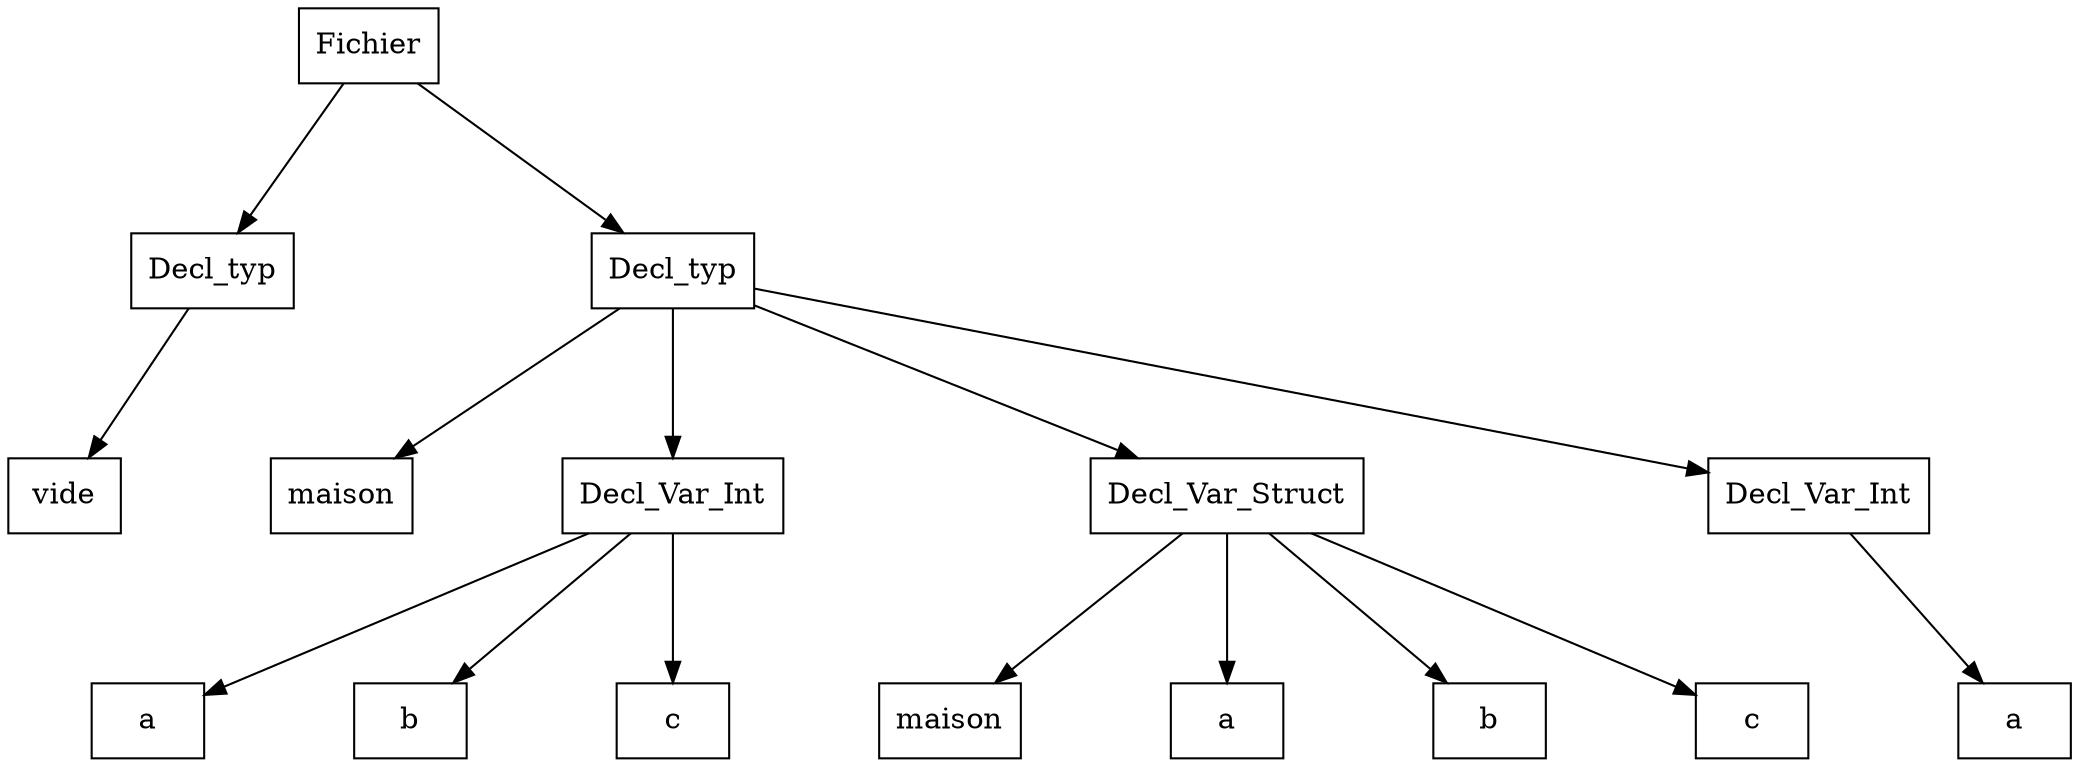 digraph "ast"{

	nodesep=1;
	ranksep=1;

	N0 [label="Fichier", shape="box"];
	N1 [label="Decl_typ", shape="box"];
	N2 [label="vide", shape="box"];
	N3 [label="Decl_typ", shape="box"];
	N4 [label="maison", shape="box"];
	N5 [label="Decl_Var_Int", shape="box"];
	N6 [label="a", shape="box"];
	N7 [label="b", shape="box"];
	N8 [label="c", shape="box"];
	N9 [label="Decl_Var_Struct", shape="box"];
	N10 [label="maison", shape="box"];
	N11 [label="a", shape="box"];
	N12 [label="b", shape="box"];
	N13 [label="c", shape="box"];
	N14 [label="Decl_Var_Int", shape="box"];
	N15 [label="a", shape="box"];

	N1 -> N2; 
	N0 -> N1; 
	N3 -> N4; 
	N5 -> N6; 
	N5 -> N7; 
	N5 -> N8; 
	N3 -> N5; 
	N9 -> N10; 
	N9 -> N11; 
	N9 -> N12; 
	N9 -> N13; 
	N3 -> N9; 
	N14 -> N15; 
	N3 -> N14; 
	N0 -> N3; 
}
